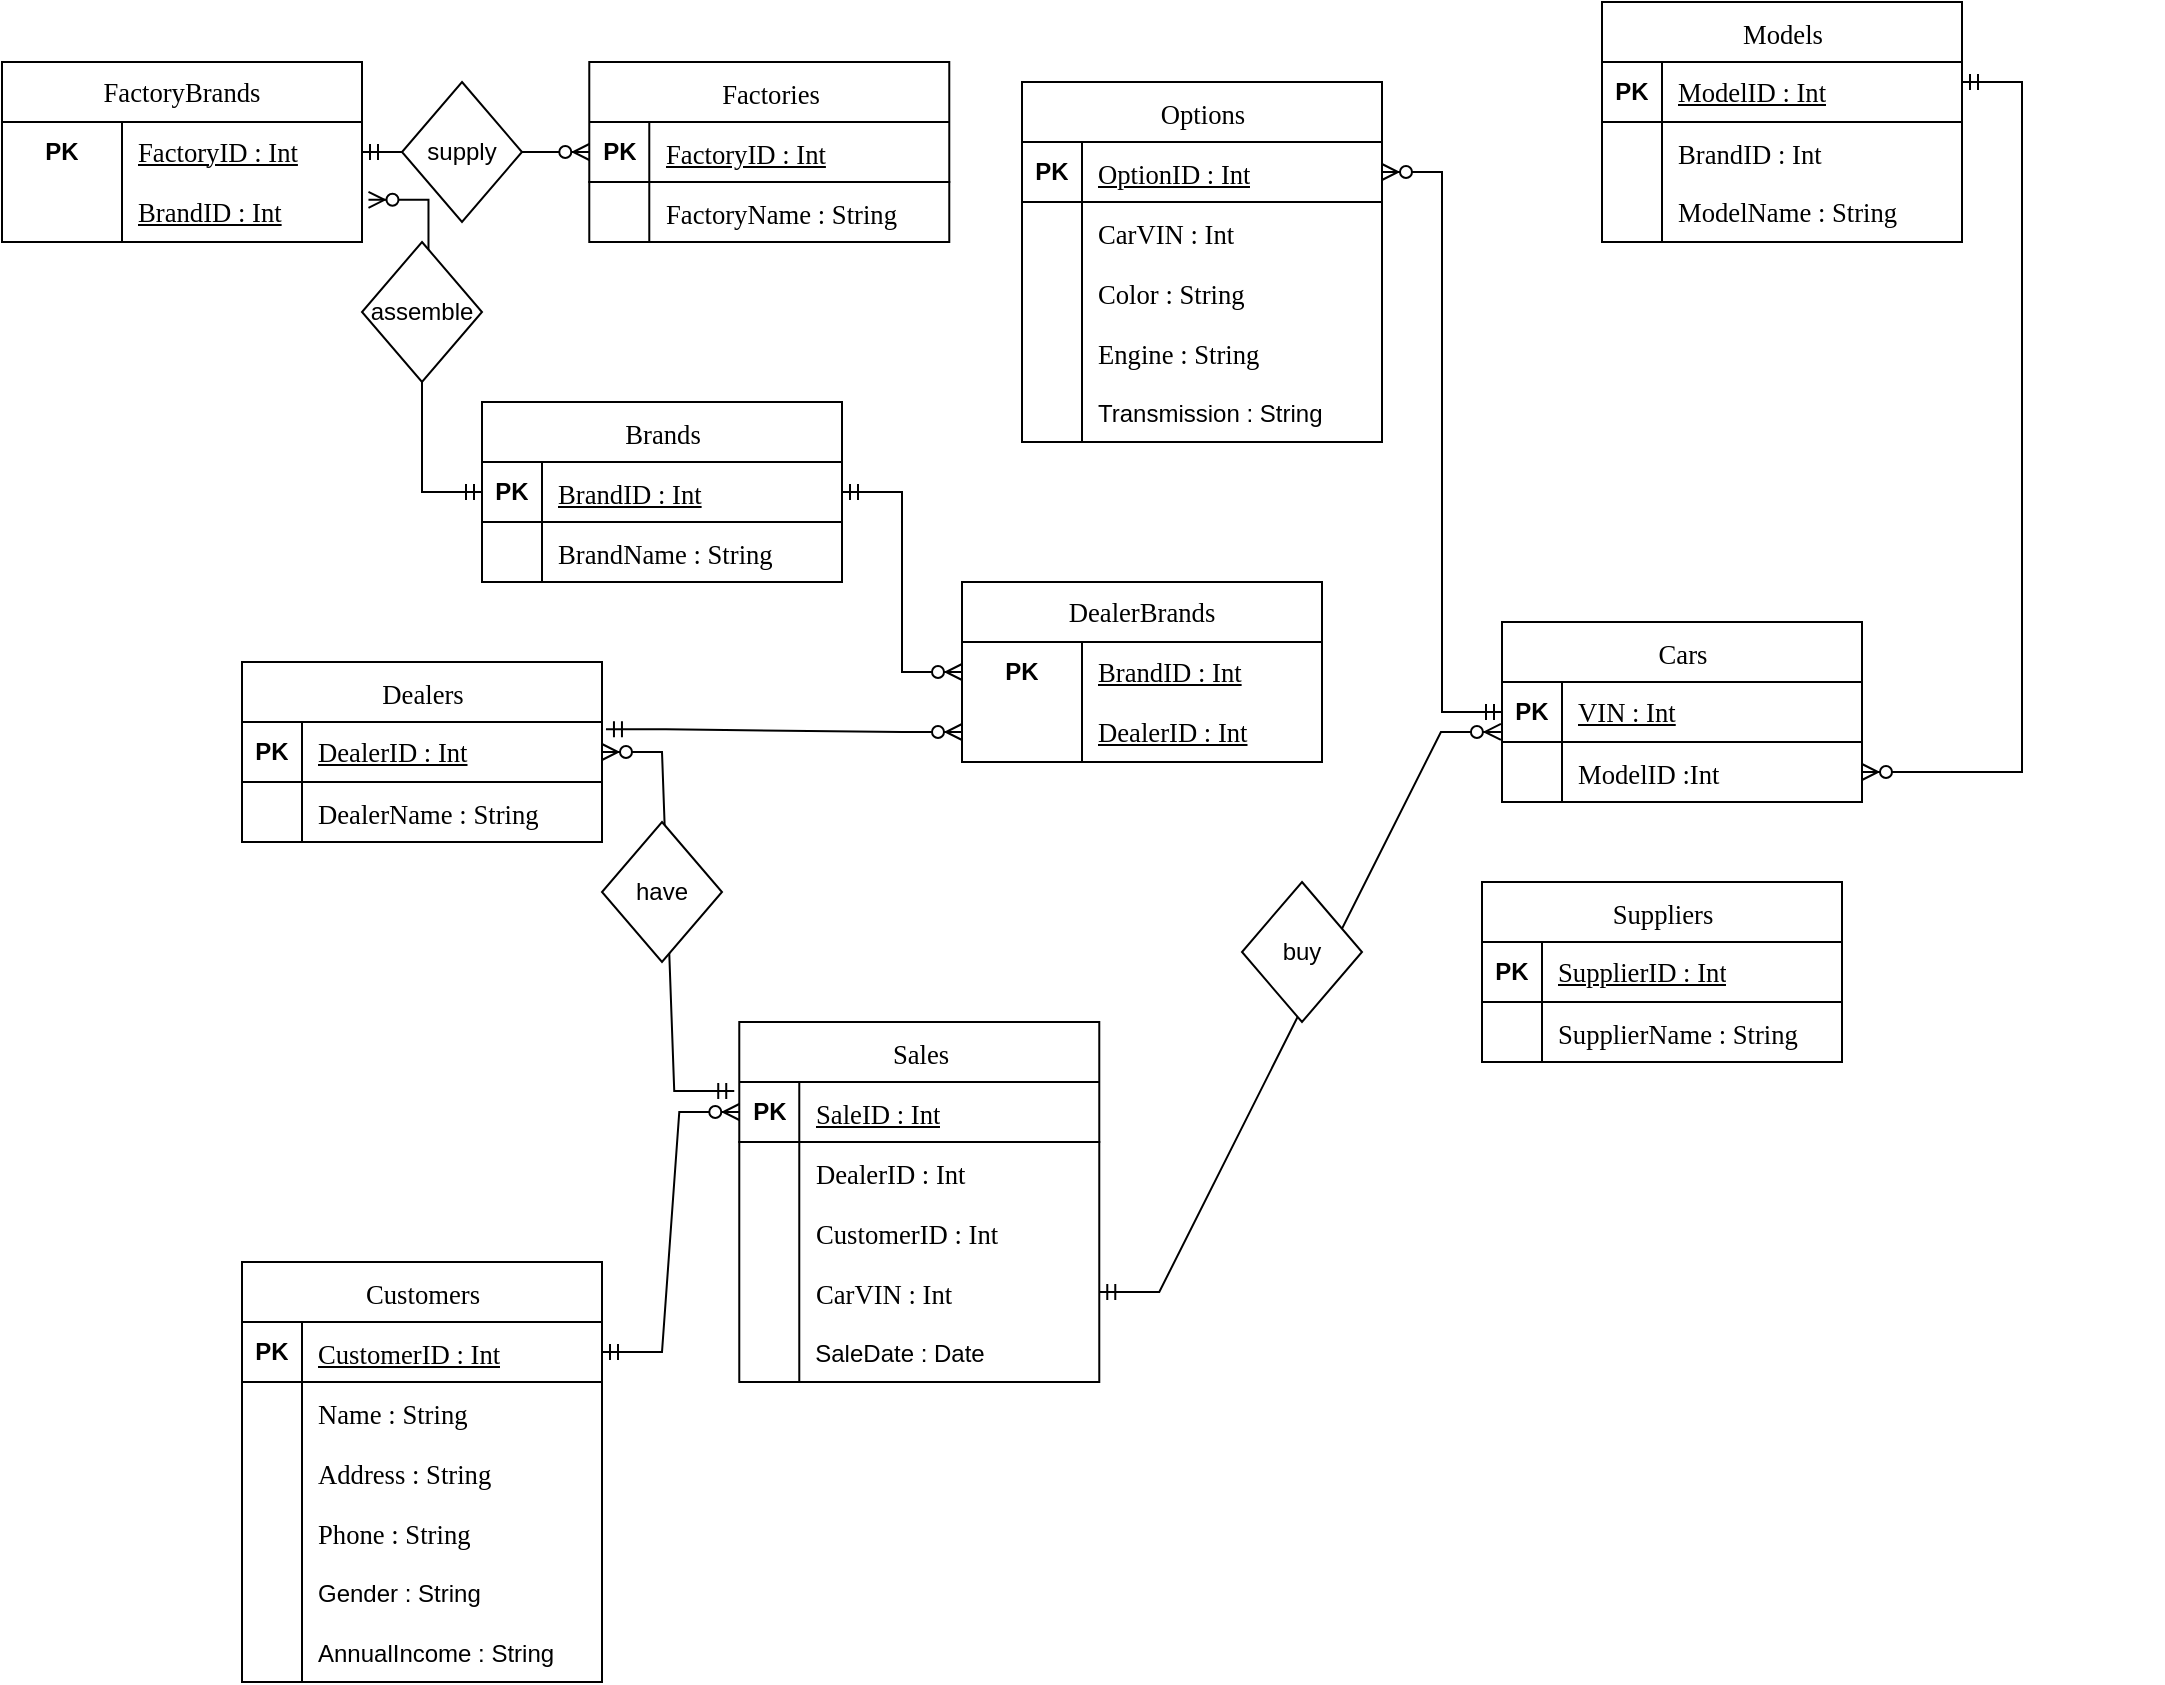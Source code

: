 <mxfile version="24.4.10" type="github">
  <diagram name="Page-1" id="BD9dxcmVJDbiyR-RAbdx">
    <mxGraphModel dx="1294" dy="778" grid="1" gridSize="10" guides="1" tooltips="1" connect="1" arrows="1" fold="1" page="1" pageScale="1" pageWidth="1600" pageHeight="900" math="0" shadow="0">
      <root>
        <mxCell id="0" />
        <mxCell id="1" parent="0" />
        <mxCell id="v6AoaahCpl04b2rHeK3s-1" value="&lt;span style=&quot;font-weight: 400; text-align: start; white-space: normal; font-size: 10pt; font-family: &amp;quot;Times New Roman&amp;quot;, serif;&quot; lang=&quot;EN-US&quot;&gt;Brands&lt;/span&gt;&lt;span style=&quot;font-family: -webkit-standard; font-size: medium; font-weight: 400; text-align: start; white-space: normal;&quot;&gt;&lt;/span&gt;" style="shape=table;startSize=30;container=1;collapsible=1;childLayout=tableLayout;fixedRows=1;rowLines=0;fontStyle=1;align=center;resizeLast=1;html=1;" parent="1" vertex="1">
          <mxGeometry x="250" y="240" width="180" height="90" as="geometry" />
        </mxCell>
        <mxCell id="v6AoaahCpl04b2rHeK3s-2" value="" style="shape=tableRow;horizontal=0;startSize=0;swimlaneHead=0;swimlaneBody=0;fillColor=none;collapsible=0;dropTarget=0;points=[[0,0.5],[1,0.5]];portConstraint=eastwest;top=0;left=0;right=0;bottom=1;" parent="v6AoaahCpl04b2rHeK3s-1" vertex="1">
          <mxGeometry y="30" width="180" height="30" as="geometry" />
        </mxCell>
        <mxCell id="v6AoaahCpl04b2rHeK3s-3" value="PK" style="shape=partialRectangle;connectable=0;fillColor=none;top=0;left=0;bottom=0;right=0;fontStyle=1;overflow=hidden;whiteSpace=wrap;html=1;" parent="v6AoaahCpl04b2rHeK3s-2" vertex="1">
          <mxGeometry width="30" height="30" as="geometry">
            <mxRectangle width="30" height="30" as="alternateBounds" />
          </mxGeometry>
        </mxCell>
        <mxCell id="v6AoaahCpl04b2rHeK3s-4" value="&lt;span style=&quot;font-weight: 400; text-decoration: none; font-size: 10pt; font-family: &amp;quot;Times New Roman&amp;quot;, serif;&quot; lang=&quot;EN-US&quot;&gt;BrandID : Int&lt;/span&gt;&lt;span style=&quot;font-family: -webkit-standard; font-size: medium; font-weight: 400; text-decoration: none;&quot;&gt;&lt;/span&gt;" style="shape=partialRectangle;connectable=0;fillColor=none;top=0;left=0;bottom=0;right=0;align=left;spacingLeft=6;fontStyle=5;overflow=hidden;whiteSpace=wrap;html=1;" parent="v6AoaahCpl04b2rHeK3s-2" vertex="1">
          <mxGeometry x="30" width="150" height="30" as="geometry">
            <mxRectangle width="150" height="30" as="alternateBounds" />
          </mxGeometry>
        </mxCell>
        <mxCell id="v6AoaahCpl04b2rHeK3s-5" value="" style="shape=tableRow;horizontal=0;startSize=0;swimlaneHead=0;swimlaneBody=0;fillColor=none;collapsible=0;dropTarget=0;points=[[0,0.5],[1,0.5]];portConstraint=eastwest;top=0;left=0;right=0;bottom=0;" parent="v6AoaahCpl04b2rHeK3s-1" vertex="1">
          <mxGeometry y="60" width="180" height="30" as="geometry" />
        </mxCell>
        <mxCell id="v6AoaahCpl04b2rHeK3s-6" value="" style="shape=partialRectangle;connectable=0;fillColor=none;top=0;left=0;bottom=0;right=0;editable=1;overflow=hidden;whiteSpace=wrap;html=1;" parent="v6AoaahCpl04b2rHeK3s-5" vertex="1">
          <mxGeometry width="30" height="30" as="geometry">
            <mxRectangle width="30" height="30" as="alternateBounds" />
          </mxGeometry>
        </mxCell>
        <mxCell id="v6AoaahCpl04b2rHeK3s-7" value="&lt;span style=&quot;font-size: 10pt; font-family: &amp;quot;Times New Roman&amp;quot;, serif;&quot; lang=&quot;EN-US&quot;&gt;BrandName : String&lt;/span&gt;&lt;span style=&quot;font-family: -webkit-standard; font-size: medium;&quot;&gt;&lt;/span&gt;" style="shape=partialRectangle;connectable=0;fillColor=none;top=0;left=0;bottom=0;right=0;align=left;spacingLeft=6;overflow=hidden;whiteSpace=wrap;html=1;" parent="v6AoaahCpl04b2rHeK3s-5" vertex="1">
          <mxGeometry x="30" width="150" height="30" as="geometry">
            <mxRectangle width="150" height="30" as="alternateBounds" />
          </mxGeometry>
        </mxCell>
        <mxCell id="v6AoaahCpl04b2rHeK3s-16" value="&lt;span style=&quot;font-weight: 400; text-align: start; white-space: normal; font-size: 10pt; font-family: &amp;quot;Times New Roman&amp;quot;, serif;&quot; lang=&quot;EN-US&quot;&gt;Models&lt;/span&gt;&lt;span style=&quot;font-family: -webkit-standard; font-size: medium; font-weight: 400; text-align: start; white-space: normal;&quot;&gt;&lt;/span&gt;" style="shape=table;startSize=30;container=1;collapsible=1;childLayout=tableLayout;fixedRows=1;rowLines=0;fontStyle=1;align=center;resizeLast=1;html=1;" parent="1" vertex="1">
          <mxGeometry x="810" y="40" width="180" height="120" as="geometry" />
        </mxCell>
        <mxCell id="v6AoaahCpl04b2rHeK3s-17" value="" style="shape=tableRow;horizontal=0;startSize=0;swimlaneHead=0;swimlaneBody=0;fillColor=none;collapsible=0;dropTarget=0;points=[[0,0.5],[1,0.5]];portConstraint=eastwest;top=0;left=0;right=0;bottom=1;" parent="v6AoaahCpl04b2rHeK3s-16" vertex="1">
          <mxGeometry y="30" width="180" height="30" as="geometry" />
        </mxCell>
        <mxCell id="v6AoaahCpl04b2rHeK3s-18" value="PK" style="shape=partialRectangle;connectable=0;fillColor=none;top=0;left=0;bottom=0;right=0;fontStyle=1;overflow=hidden;whiteSpace=wrap;html=1;" parent="v6AoaahCpl04b2rHeK3s-17" vertex="1">
          <mxGeometry width="30" height="30" as="geometry">
            <mxRectangle width="30" height="30" as="alternateBounds" />
          </mxGeometry>
        </mxCell>
        <mxCell id="v6AoaahCpl04b2rHeK3s-19" value="&lt;span style=&quot;font-weight: 400; text-decoration: none; font-size: 10pt; font-family: &amp;quot;Times New Roman&amp;quot;, serif;&quot; lang=&quot;EN-US&quot;&gt;ModelID : Int&lt;/span&gt;" style="shape=partialRectangle;connectable=0;fillColor=none;top=0;left=0;bottom=0;right=0;align=left;spacingLeft=6;fontStyle=5;overflow=hidden;whiteSpace=wrap;html=1;" parent="v6AoaahCpl04b2rHeK3s-17" vertex="1">
          <mxGeometry x="30" width="150" height="30" as="geometry">
            <mxRectangle width="150" height="30" as="alternateBounds" />
          </mxGeometry>
        </mxCell>
        <mxCell id="v6AoaahCpl04b2rHeK3s-20" value="" style="shape=tableRow;horizontal=0;startSize=0;swimlaneHead=0;swimlaneBody=0;fillColor=none;collapsible=0;dropTarget=0;points=[[0,0.5],[1,0.5]];portConstraint=eastwest;top=0;left=0;right=0;bottom=0;" parent="v6AoaahCpl04b2rHeK3s-16" vertex="1">
          <mxGeometry y="60" width="180" height="30" as="geometry" />
        </mxCell>
        <mxCell id="v6AoaahCpl04b2rHeK3s-21" value="" style="shape=partialRectangle;connectable=0;fillColor=none;top=0;left=0;bottom=0;right=0;editable=1;overflow=hidden;whiteSpace=wrap;html=1;" parent="v6AoaahCpl04b2rHeK3s-20" vertex="1">
          <mxGeometry width="30" height="30" as="geometry">
            <mxRectangle width="30" height="30" as="alternateBounds" />
          </mxGeometry>
        </mxCell>
        <mxCell id="v6AoaahCpl04b2rHeK3s-22" value="&lt;span style=&quot;font-size: 10pt; font-family: &amp;quot;Times New Roman&amp;quot;, serif;&quot; lang=&quot;EN-US&quot;&gt;BrandID : Int&lt;/span&gt;&lt;span style=&quot;font-family: -webkit-standard; font-size: medium;&quot;&gt;&lt;/span&gt;" style="shape=partialRectangle;connectable=0;fillColor=none;top=0;left=0;bottom=0;right=0;align=left;spacingLeft=6;overflow=hidden;whiteSpace=wrap;html=1;" parent="v6AoaahCpl04b2rHeK3s-20" vertex="1">
          <mxGeometry x="30" width="150" height="30" as="geometry">
            <mxRectangle width="150" height="30" as="alternateBounds" />
          </mxGeometry>
        </mxCell>
        <mxCell id="v6AoaahCpl04b2rHeK3s-23" value="" style="shape=tableRow;horizontal=0;startSize=0;swimlaneHead=0;swimlaneBody=0;fillColor=none;collapsible=0;dropTarget=0;points=[[0,0.5],[1,0.5]];portConstraint=eastwest;top=0;left=0;right=0;bottom=0;" parent="v6AoaahCpl04b2rHeK3s-16" vertex="1">
          <mxGeometry y="90" width="180" height="30" as="geometry" />
        </mxCell>
        <mxCell id="v6AoaahCpl04b2rHeK3s-24" value="" style="shape=partialRectangle;connectable=0;fillColor=none;top=0;left=0;bottom=0;right=0;editable=1;overflow=hidden;whiteSpace=wrap;html=1;" parent="v6AoaahCpl04b2rHeK3s-23" vertex="1">
          <mxGeometry width="30" height="30" as="geometry">
            <mxRectangle width="30" height="30" as="alternateBounds" />
          </mxGeometry>
        </mxCell>
        <mxCell id="v6AoaahCpl04b2rHeK3s-25" value="&lt;span style=&quot;font-size: 10pt; font-family: &amp;quot;Times New Roman&amp;quot;, serif;&quot; lang=&quot;EN-US&quot;&gt;ModelName : String&lt;/span&gt;" style="shape=partialRectangle;connectable=0;fillColor=none;top=0;left=0;bottom=0;right=0;align=left;spacingLeft=6;overflow=hidden;whiteSpace=wrap;html=1;" parent="v6AoaahCpl04b2rHeK3s-23" vertex="1">
          <mxGeometry x="30" width="150" height="30" as="geometry">
            <mxRectangle width="150" height="30" as="alternateBounds" />
          </mxGeometry>
        </mxCell>
        <mxCell id="v6AoaahCpl04b2rHeK3s-29" value="" style="shape=partialRectangle;connectable=0;fillColor=none;top=0;left=0;bottom=0;right=0;fontStyle=1;overflow=hidden;whiteSpace=wrap;html=1;" parent="1" vertex="1">
          <mxGeometry x="720" y="450" width="30" height="30" as="geometry">
            <mxRectangle width="30" height="30" as="alternateBounds" />
          </mxGeometry>
        </mxCell>
        <mxCell id="v6AoaahCpl04b2rHeK3s-30" value="&lt;span style=&quot;font-weight: 400; text-align: start; white-space: normal; font-size: 10pt; font-family: &amp;quot;Times New Roman&amp;quot;, serif;&quot; lang=&quot;EN-US&quot;&gt;Cars&lt;/span&gt;&lt;span style=&quot;font-family: -webkit-standard; font-size: medium; font-weight: 400; text-align: start; white-space: normal;&quot;&gt;&lt;/span&gt;" style="shape=table;startSize=30;container=1;collapsible=1;childLayout=tableLayout;fixedRows=1;rowLines=0;fontStyle=1;align=center;resizeLast=1;html=1;" parent="1" vertex="1">
          <mxGeometry x="760" y="350" width="180" height="90" as="geometry" />
        </mxCell>
        <mxCell id="v6AoaahCpl04b2rHeK3s-31" value="" style="shape=tableRow;horizontal=0;startSize=0;swimlaneHead=0;swimlaneBody=0;fillColor=none;collapsible=0;dropTarget=0;points=[[0,0.5],[1,0.5]];portConstraint=eastwest;top=0;left=0;right=0;bottom=1;" parent="v6AoaahCpl04b2rHeK3s-30" vertex="1">
          <mxGeometry y="30" width="180" height="30" as="geometry" />
        </mxCell>
        <mxCell id="v6AoaahCpl04b2rHeK3s-32" value="PK" style="shape=partialRectangle;connectable=0;fillColor=none;top=0;left=0;bottom=0;right=0;fontStyle=1;overflow=hidden;whiteSpace=wrap;html=1;" parent="v6AoaahCpl04b2rHeK3s-31" vertex="1">
          <mxGeometry width="30" height="30" as="geometry">
            <mxRectangle width="30" height="30" as="alternateBounds" />
          </mxGeometry>
        </mxCell>
        <mxCell id="v6AoaahCpl04b2rHeK3s-33" value="&lt;span style=&quot;font-weight: 400; text-decoration: none; font-size: 10pt; font-family: &amp;quot;Times New Roman&amp;quot;, serif;&quot; lang=&quot;EN-US&quot;&gt;VIN : Int&lt;/span&gt;" style="shape=partialRectangle;connectable=0;fillColor=none;top=0;left=0;bottom=0;right=0;align=left;spacingLeft=6;fontStyle=5;overflow=hidden;whiteSpace=wrap;html=1;" parent="v6AoaahCpl04b2rHeK3s-31" vertex="1">
          <mxGeometry x="30" width="150" height="30" as="geometry">
            <mxRectangle width="150" height="30" as="alternateBounds" />
          </mxGeometry>
        </mxCell>
        <mxCell id="v6AoaahCpl04b2rHeK3s-34" value="" style="shape=tableRow;horizontal=0;startSize=0;swimlaneHead=0;swimlaneBody=0;fillColor=none;collapsible=0;dropTarget=0;points=[[0,0.5],[1,0.5]];portConstraint=eastwest;top=0;left=0;right=0;bottom=0;" parent="v6AoaahCpl04b2rHeK3s-30" vertex="1">
          <mxGeometry y="60" width="180" height="30" as="geometry" />
        </mxCell>
        <mxCell id="v6AoaahCpl04b2rHeK3s-35" value="" style="shape=partialRectangle;connectable=0;fillColor=none;top=0;left=0;bottom=0;right=0;editable=1;overflow=hidden;whiteSpace=wrap;html=1;" parent="v6AoaahCpl04b2rHeK3s-34" vertex="1">
          <mxGeometry width="30" height="30" as="geometry">
            <mxRectangle width="30" height="30" as="alternateBounds" />
          </mxGeometry>
        </mxCell>
        <mxCell id="v6AoaahCpl04b2rHeK3s-36" value="&lt;span style=&quot;font-size: 10pt; font-family: &amp;quot;Times New Roman&amp;quot;, serif;&quot; lang=&quot;EN-US&quot;&gt;ModelID :Int&lt;/span&gt;&lt;span style=&quot;font-family: -webkit-standard; font-size: medium;&quot;&gt;&lt;/span&gt;" style="shape=partialRectangle;connectable=0;fillColor=none;top=0;left=0;bottom=0;right=0;align=left;spacingLeft=6;overflow=hidden;whiteSpace=wrap;html=1;" parent="v6AoaahCpl04b2rHeK3s-34" vertex="1">
          <mxGeometry x="30" width="150" height="30" as="geometry">
            <mxRectangle width="150" height="30" as="alternateBounds" />
          </mxGeometry>
        </mxCell>
        <mxCell id="v6AoaahCpl04b2rHeK3s-43" value="" style="shape=partialRectangle;connectable=0;fillColor=none;top=0;left=0;bottom=0;right=0;fontStyle=1;overflow=hidden;whiteSpace=wrap;html=1;" parent="1" vertex="1">
          <mxGeometry x="1060" y="330" width="30" height="30" as="geometry">
            <mxRectangle width="30" height="30" as="alternateBounds" />
          </mxGeometry>
        </mxCell>
        <mxCell id="v6AoaahCpl04b2rHeK3s-44" value="&lt;span style=&quot;font-weight: 400; text-align: start; white-space: normal; font-size: 10pt; font-family: &amp;quot;Times New Roman&amp;quot;, serif;&quot; lang=&quot;EN-US&quot;&gt;Options&lt;/span&gt;&lt;span style=&quot;font-family: -webkit-standard; font-size: medium; font-weight: 400; text-align: start; white-space: normal;&quot;&gt;&lt;/span&gt;" style="shape=table;startSize=30;container=1;collapsible=1;childLayout=tableLayout;fixedRows=1;rowLines=0;fontStyle=1;align=center;resizeLast=1;html=1;" parent="1" vertex="1">
          <mxGeometry x="520" y="80" width="180" height="180" as="geometry" />
        </mxCell>
        <mxCell id="v6AoaahCpl04b2rHeK3s-45" value="" style="shape=tableRow;horizontal=0;startSize=0;swimlaneHead=0;swimlaneBody=0;fillColor=none;collapsible=0;dropTarget=0;points=[[0,0.5],[1,0.5]];portConstraint=eastwest;top=0;left=0;right=0;bottom=1;" parent="v6AoaahCpl04b2rHeK3s-44" vertex="1">
          <mxGeometry y="30" width="180" height="30" as="geometry" />
        </mxCell>
        <mxCell id="v6AoaahCpl04b2rHeK3s-46" value="PK" style="shape=partialRectangle;connectable=0;fillColor=none;top=0;left=0;bottom=0;right=0;fontStyle=1;overflow=hidden;whiteSpace=wrap;html=1;" parent="v6AoaahCpl04b2rHeK3s-45" vertex="1">
          <mxGeometry width="30" height="30" as="geometry">
            <mxRectangle width="30" height="30" as="alternateBounds" />
          </mxGeometry>
        </mxCell>
        <mxCell id="v6AoaahCpl04b2rHeK3s-47" value="&lt;span style=&quot;font-weight: 400; text-decoration: none; font-size: 10pt; font-family: &amp;quot;Times New Roman&amp;quot;, serif;&quot; lang=&quot;EN-US&quot;&gt;OptionID : Int&lt;/span&gt;&lt;span style=&quot;font-family: -webkit-standard; font-size: medium; font-weight: 400; text-decoration: none;&quot;&gt;&lt;/span&gt;" style="shape=partialRectangle;connectable=0;fillColor=none;top=0;left=0;bottom=0;right=0;align=left;spacingLeft=6;fontStyle=5;overflow=hidden;whiteSpace=wrap;html=1;" parent="v6AoaahCpl04b2rHeK3s-45" vertex="1">
          <mxGeometry x="30" width="150" height="30" as="geometry">
            <mxRectangle width="150" height="30" as="alternateBounds" />
          </mxGeometry>
        </mxCell>
        <mxCell id="v6AoaahCpl04b2rHeK3s-48" value="" style="shape=tableRow;horizontal=0;startSize=0;swimlaneHead=0;swimlaneBody=0;fillColor=none;collapsible=0;dropTarget=0;points=[[0,0.5],[1,0.5]];portConstraint=eastwest;top=0;left=0;right=0;bottom=0;" parent="v6AoaahCpl04b2rHeK3s-44" vertex="1">
          <mxGeometry y="60" width="180" height="30" as="geometry" />
        </mxCell>
        <mxCell id="v6AoaahCpl04b2rHeK3s-49" value="" style="shape=partialRectangle;connectable=0;fillColor=none;top=0;left=0;bottom=0;right=0;editable=1;overflow=hidden;whiteSpace=wrap;html=1;" parent="v6AoaahCpl04b2rHeK3s-48" vertex="1">
          <mxGeometry width="30" height="30" as="geometry">
            <mxRectangle width="30" height="30" as="alternateBounds" />
          </mxGeometry>
        </mxCell>
        <mxCell id="v6AoaahCpl04b2rHeK3s-50" value="&lt;span style=&quot;font-size: 10pt; font-family: &amp;quot;Times New Roman&amp;quot;, serif;&quot; lang=&quot;EN-US&quot;&gt;CarVIN : Int&lt;/span&gt;&lt;span style=&quot;font-family: -webkit-standard; font-size: medium;&quot;&gt;&lt;/span&gt;" style="shape=partialRectangle;connectable=0;fillColor=none;top=0;left=0;bottom=0;right=0;align=left;spacingLeft=6;overflow=hidden;whiteSpace=wrap;html=1;" parent="v6AoaahCpl04b2rHeK3s-48" vertex="1">
          <mxGeometry x="30" width="150" height="30" as="geometry">
            <mxRectangle width="150" height="30" as="alternateBounds" />
          </mxGeometry>
        </mxCell>
        <mxCell id="v6AoaahCpl04b2rHeK3s-51" value="" style="shape=tableRow;horizontal=0;startSize=0;swimlaneHead=0;swimlaneBody=0;fillColor=none;collapsible=0;dropTarget=0;points=[[0,0.5],[1,0.5]];portConstraint=eastwest;top=0;left=0;right=0;bottom=0;" parent="v6AoaahCpl04b2rHeK3s-44" vertex="1">
          <mxGeometry y="90" width="180" height="30" as="geometry" />
        </mxCell>
        <mxCell id="v6AoaahCpl04b2rHeK3s-52" value="" style="shape=partialRectangle;connectable=0;fillColor=none;top=0;left=0;bottom=0;right=0;editable=1;overflow=hidden;whiteSpace=wrap;html=1;" parent="v6AoaahCpl04b2rHeK3s-51" vertex="1">
          <mxGeometry width="30" height="30" as="geometry">
            <mxRectangle width="30" height="30" as="alternateBounds" />
          </mxGeometry>
        </mxCell>
        <mxCell id="v6AoaahCpl04b2rHeK3s-53" value="&lt;span style=&quot;font-size: 10pt; font-family: &amp;quot;Times New Roman&amp;quot;, serif;&quot; lang=&quot;EN-US&quot;&gt;Color : String&lt;/span&gt;&lt;span style=&quot;font-family: -webkit-standard; font-size: medium;&quot;&gt;&lt;/span&gt;" style="shape=partialRectangle;connectable=0;fillColor=none;top=0;left=0;bottom=0;right=0;align=left;spacingLeft=6;overflow=hidden;whiteSpace=wrap;html=1;" parent="v6AoaahCpl04b2rHeK3s-51" vertex="1">
          <mxGeometry x="30" width="150" height="30" as="geometry">
            <mxRectangle width="150" height="30" as="alternateBounds" />
          </mxGeometry>
        </mxCell>
        <mxCell id="v6AoaahCpl04b2rHeK3s-54" value="" style="shape=tableRow;horizontal=0;startSize=0;swimlaneHead=0;swimlaneBody=0;fillColor=none;collapsible=0;dropTarget=0;points=[[0,0.5],[1,0.5]];portConstraint=eastwest;top=0;left=0;right=0;bottom=0;" parent="v6AoaahCpl04b2rHeK3s-44" vertex="1">
          <mxGeometry y="120" width="180" height="30" as="geometry" />
        </mxCell>
        <mxCell id="v6AoaahCpl04b2rHeK3s-55" value="" style="shape=partialRectangle;connectable=0;fillColor=none;top=0;left=0;bottom=0;right=0;editable=1;overflow=hidden;whiteSpace=wrap;html=1;" parent="v6AoaahCpl04b2rHeK3s-54" vertex="1">
          <mxGeometry width="30" height="30" as="geometry">
            <mxRectangle width="30" height="30" as="alternateBounds" />
          </mxGeometry>
        </mxCell>
        <mxCell id="v6AoaahCpl04b2rHeK3s-56" value="&lt;span style=&quot;font-size: 10pt; font-family: &amp;quot;Times New Roman&amp;quot;, serif;&quot; lang=&quot;EN-US&quot;&gt;Engine : String&lt;/span&gt;&lt;span style=&quot;font-family: -webkit-standard; font-size: medium;&quot;&gt;&lt;/span&gt;" style="shape=partialRectangle;connectable=0;fillColor=none;top=0;left=0;bottom=0;right=0;align=left;spacingLeft=6;overflow=hidden;whiteSpace=wrap;html=1;" parent="v6AoaahCpl04b2rHeK3s-54" vertex="1">
          <mxGeometry x="30" width="150" height="30" as="geometry">
            <mxRectangle width="150" height="30" as="alternateBounds" />
          </mxGeometry>
        </mxCell>
        <mxCell id="v6AoaahCpl04b2rHeK3s-64" value="" style="shape=tableRow;horizontal=0;startSize=0;swimlaneHead=0;swimlaneBody=0;fillColor=none;collapsible=0;dropTarget=0;points=[[0,0.5],[1,0.5]];portConstraint=eastwest;top=0;left=0;right=0;bottom=0;" parent="v6AoaahCpl04b2rHeK3s-44" vertex="1">
          <mxGeometry y="150" width="180" height="30" as="geometry" />
        </mxCell>
        <mxCell id="v6AoaahCpl04b2rHeK3s-65" value="" style="shape=partialRectangle;connectable=0;fillColor=none;top=0;left=0;bottom=0;right=0;editable=1;overflow=hidden;" parent="v6AoaahCpl04b2rHeK3s-64" vertex="1">
          <mxGeometry width="30" height="30" as="geometry">
            <mxRectangle width="30" height="30" as="alternateBounds" />
          </mxGeometry>
        </mxCell>
        <mxCell id="v6AoaahCpl04b2rHeK3s-66" value="Transmission : String" style="shape=partialRectangle;connectable=0;fillColor=none;top=0;left=0;bottom=0;right=0;align=left;spacingLeft=6;overflow=hidden;" parent="v6AoaahCpl04b2rHeK3s-64" vertex="1">
          <mxGeometry x="30" width="150" height="30" as="geometry">
            <mxRectangle width="150" height="30" as="alternateBounds" />
          </mxGeometry>
        </mxCell>
        <mxCell id="v6AoaahCpl04b2rHeK3s-57" value="" style="shape=partialRectangle;connectable=0;fillColor=none;top=0;left=0;bottom=0;right=0;fontStyle=1;overflow=hidden;whiteSpace=wrap;html=1;" parent="1" vertex="1">
          <mxGeometry x="707.09" y="210" width="30" height="30" as="geometry">
            <mxRectangle width="30" height="30" as="alternateBounds" />
          </mxGeometry>
        </mxCell>
        <mxCell id="v6AoaahCpl04b2rHeK3s-67" value="&lt;span style=&quot;font-weight: 400; text-align: start; white-space: normal; font-size: 10pt; font-family: &amp;quot;Times New Roman&amp;quot;, serif;&quot; lang=&quot;EN-US&quot;&gt;Dealers&lt;/span&gt;&lt;span style=&quot;font-family: -webkit-standard; font-size: medium; font-weight: 400; text-align: start; white-space: normal;&quot;&gt;&lt;/span&gt;" style="shape=table;startSize=30;container=1;collapsible=1;childLayout=tableLayout;fixedRows=1;rowLines=0;fontStyle=1;align=center;resizeLast=1;html=1;" parent="1" vertex="1">
          <mxGeometry x="130" y="370" width="180" height="90" as="geometry" />
        </mxCell>
        <mxCell id="v6AoaahCpl04b2rHeK3s-68" value="" style="shape=tableRow;horizontal=0;startSize=0;swimlaneHead=0;swimlaneBody=0;fillColor=none;collapsible=0;dropTarget=0;points=[[0,0.5],[1,0.5]];portConstraint=eastwest;top=0;left=0;right=0;bottom=1;" parent="v6AoaahCpl04b2rHeK3s-67" vertex="1">
          <mxGeometry y="30" width="180" height="30" as="geometry" />
        </mxCell>
        <mxCell id="v6AoaahCpl04b2rHeK3s-69" value="PK" style="shape=partialRectangle;connectable=0;fillColor=none;top=0;left=0;bottom=0;right=0;fontStyle=1;overflow=hidden;whiteSpace=wrap;html=1;" parent="v6AoaahCpl04b2rHeK3s-68" vertex="1">
          <mxGeometry width="30" height="30" as="geometry">
            <mxRectangle width="30" height="30" as="alternateBounds" />
          </mxGeometry>
        </mxCell>
        <mxCell id="v6AoaahCpl04b2rHeK3s-70" value="&lt;span style=&quot;font-weight: 400; text-decoration: none; font-size: 10pt; font-family: &amp;quot;Times New Roman&amp;quot;, serif;&quot; lang=&quot;EN-US&quot;&gt;DealerID : Int&lt;/span&gt;" style="shape=partialRectangle;connectable=0;fillColor=none;top=0;left=0;bottom=0;right=0;align=left;spacingLeft=6;fontStyle=5;overflow=hidden;whiteSpace=wrap;html=1;" parent="v6AoaahCpl04b2rHeK3s-68" vertex="1">
          <mxGeometry x="30" width="150" height="30" as="geometry">
            <mxRectangle width="150" height="30" as="alternateBounds" />
          </mxGeometry>
        </mxCell>
        <mxCell id="v6AoaahCpl04b2rHeK3s-71" value="" style="shape=tableRow;horizontal=0;startSize=0;swimlaneHead=0;swimlaneBody=0;fillColor=none;collapsible=0;dropTarget=0;points=[[0,0.5],[1,0.5]];portConstraint=eastwest;top=0;left=0;right=0;bottom=0;" parent="v6AoaahCpl04b2rHeK3s-67" vertex="1">
          <mxGeometry y="60" width="180" height="30" as="geometry" />
        </mxCell>
        <mxCell id="v6AoaahCpl04b2rHeK3s-72" value="" style="shape=partialRectangle;connectable=0;fillColor=none;top=0;left=0;bottom=0;right=0;editable=1;overflow=hidden;whiteSpace=wrap;html=1;" parent="v6AoaahCpl04b2rHeK3s-71" vertex="1">
          <mxGeometry width="30" height="30" as="geometry">
            <mxRectangle width="30" height="30" as="alternateBounds" />
          </mxGeometry>
        </mxCell>
        <mxCell id="v6AoaahCpl04b2rHeK3s-73" value="&lt;span style=&quot;font-size: 10pt; font-family: &amp;quot;Times New Roman&amp;quot;, serif;&quot; lang=&quot;EN-US&quot;&gt;DealerName : String&lt;/span&gt;&lt;span style=&quot;font-family: -webkit-standard; font-size: medium;&quot;&gt;&lt;/span&gt;" style="shape=partialRectangle;connectable=0;fillColor=none;top=0;left=0;bottom=0;right=0;align=left;spacingLeft=6;overflow=hidden;whiteSpace=wrap;html=1;" parent="v6AoaahCpl04b2rHeK3s-71" vertex="1">
          <mxGeometry x="30" width="150" height="30" as="geometry">
            <mxRectangle width="150" height="30" as="alternateBounds" />
          </mxGeometry>
        </mxCell>
        <mxCell id="v6AoaahCpl04b2rHeK3s-108" value="&lt;span style=&quot;font-weight: 400; text-align: start; white-space: normal; font-size: 10pt; font-family: &amp;quot;Times New Roman&amp;quot;, serif;&quot; lang=&quot;EN-US&quot;&gt;Customers&lt;/span&gt;&lt;span style=&quot;font-family: -webkit-standard; font-size: medium; font-weight: 400; text-align: start; white-space: normal;&quot;&gt;&lt;/span&gt;" style="shape=table;startSize=30;container=1;collapsible=1;childLayout=tableLayout;fixedRows=1;rowLines=0;fontStyle=1;align=center;resizeLast=1;html=1;" parent="1" vertex="1">
          <mxGeometry x="130" y="670" width="180" height="210" as="geometry" />
        </mxCell>
        <mxCell id="v6AoaahCpl04b2rHeK3s-109" value="" style="shape=tableRow;horizontal=0;startSize=0;swimlaneHead=0;swimlaneBody=0;fillColor=none;collapsible=0;dropTarget=0;points=[[0,0.5],[1,0.5]];portConstraint=eastwest;top=0;left=0;right=0;bottom=1;" parent="v6AoaahCpl04b2rHeK3s-108" vertex="1">
          <mxGeometry y="30" width="180" height="30" as="geometry" />
        </mxCell>
        <mxCell id="v6AoaahCpl04b2rHeK3s-110" value="PK" style="shape=partialRectangle;connectable=0;fillColor=none;top=0;left=0;bottom=0;right=0;fontStyle=1;overflow=hidden;whiteSpace=wrap;html=1;" parent="v6AoaahCpl04b2rHeK3s-109" vertex="1">
          <mxGeometry width="30" height="30" as="geometry">
            <mxRectangle width="30" height="30" as="alternateBounds" />
          </mxGeometry>
        </mxCell>
        <mxCell id="v6AoaahCpl04b2rHeK3s-111" value="&lt;span style=&quot;font-weight: 400; text-decoration: none; font-size: 10pt; font-family: &amp;quot;Times New Roman&amp;quot;, serif;&quot; lang=&quot;EN-US&quot;&gt;CustomerID : Int&lt;/span&gt;&lt;span style=&quot;font-family: -webkit-standard; font-size: medium; font-weight: 400; text-decoration: none;&quot;&gt;&lt;/span&gt;" style="shape=partialRectangle;connectable=0;fillColor=none;top=0;left=0;bottom=0;right=0;align=left;spacingLeft=6;fontStyle=5;overflow=hidden;whiteSpace=wrap;html=1;" parent="v6AoaahCpl04b2rHeK3s-109" vertex="1">
          <mxGeometry x="30" width="150" height="30" as="geometry">
            <mxRectangle width="150" height="30" as="alternateBounds" />
          </mxGeometry>
        </mxCell>
        <mxCell id="v6AoaahCpl04b2rHeK3s-112" value="" style="shape=tableRow;horizontal=0;startSize=0;swimlaneHead=0;swimlaneBody=0;fillColor=none;collapsible=0;dropTarget=0;points=[[0,0.5],[1,0.5]];portConstraint=eastwest;top=0;left=0;right=0;bottom=0;" parent="v6AoaahCpl04b2rHeK3s-108" vertex="1">
          <mxGeometry y="60" width="180" height="30" as="geometry" />
        </mxCell>
        <mxCell id="v6AoaahCpl04b2rHeK3s-113" value="" style="shape=partialRectangle;connectable=0;fillColor=none;top=0;left=0;bottom=0;right=0;editable=1;overflow=hidden;whiteSpace=wrap;html=1;" parent="v6AoaahCpl04b2rHeK3s-112" vertex="1">
          <mxGeometry width="30" height="30" as="geometry">
            <mxRectangle width="30" height="30" as="alternateBounds" />
          </mxGeometry>
        </mxCell>
        <mxCell id="v6AoaahCpl04b2rHeK3s-114" value="&lt;span style=&quot;font-size: 10pt; font-family: &amp;quot;Times New Roman&amp;quot;, serif;&quot; lang=&quot;EN-US&quot;&gt;Name : String&lt;/span&gt;&lt;span style=&quot;font-family: -webkit-standard; font-size: medium;&quot;&gt;&lt;/span&gt;" style="shape=partialRectangle;connectable=0;fillColor=none;top=0;left=0;bottom=0;right=0;align=left;spacingLeft=6;overflow=hidden;whiteSpace=wrap;html=1;" parent="v6AoaahCpl04b2rHeK3s-112" vertex="1">
          <mxGeometry x="30" width="150" height="30" as="geometry">
            <mxRectangle width="150" height="30" as="alternateBounds" />
          </mxGeometry>
        </mxCell>
        <mxCell id="v6AoaahCpl04b2rHeK3s-115" value="" style="shape=tableRow;horizontal=0;startSize=0;swimlaneHead=0;swimlaneBody=0;fillColor=none;collapsible=0;dropTarget=0;points=[[0,0.5],[1,0.5]];portConstraint=eastwest;top=0;left=0;right=0;bottom=0;" parent="v6AoaahCpl04b2rHeK3s-108" vertex="1">
          <mxGeometry y="90" width="180" height="30" as="geometry" />
        </mxCell>
        <mxCell id="v6AoaahCpl04b2rHeK3s-116" value="" style="shape=partialRectangle;connectable=0;fillColor=none;top=0;left=0;bottom=0;right=0;editable=1;overflow=hidden;whiteSpace=wrap;html=1;" parent="v6AoaahCpl04b2rHeK3s-115" vertex="1">
          <mxGeometry width="30" height="30" as="geometry">
            <mxRectangle width="30" height="30" as="alternateBounds" />
          </mxGeometry>
        </mxCell>
        <mxCell id="v6AoaahCpl04b2rHeK3s-117" value="&lt;span style=&quot;font-size: 10pt; font-family: &amp;quot;Times New Roman&amp;quot;, serif;&quot; lang=&quot;EN-US&quot;&gt;Address : String&lt;/span&gt;&lt;span style=&quot;font-family: -webkit-standard; font-size: medium;&quot;&gt;&lt;/span&gt;" style="shape=partialRectangle;connectable=0;fillColor=none;top=0;left=0;bottom=0;right=0;align=left;spacingLeft=6;overflow=hidden;whiteSpace=wrap;html=1;" parent="v6AoaahCpl04b2rHeK3s-115" vertex="1">
          <mxGeometry x="30" width="150" height="30" as="geometry">
            <mxRectangle width="150" height="30" as="alternateBounds" />
          </mxGeometry>
        </mxCell>
        <mxCell id="v6AoaahCpl04b2rHeK3s-118" value="" style="shape=tableRow;horizontal=0;startSize=0;swimlaneHead=0;swimlaneBody=0;fillColor=none;collapsible=0;dropTarget=0;points=[[0,0.5],[1,0.5]];portConstraint=eastwest;top=0;left=0;right=0;bottom=0;" parent="v6AoaahCpl04b2rHeK3s-108" vertex="1">
          <mxGeometry y="120" width="180" height="30" as="geometry" />
        </mxCell>
        <mxCell id="v6AoaahCpl04b2rHeK3s-119" value="" style="shape=partialRectangle;connectable=0;fillColor=none;top=0;left=0;bottom=0;right=0;editable=1;overflow=hidden;whiteSpace=wrap;html=1;" parent="v6AoaahCpl04b2rHeK3s-118" vertex="1">
          <mxGeometry width="30" height="30" as="geometry">
            <mxRectangle width="30" height="30" as="alternateBounds" />
          </mxGeometry>
        </mxCell>
        <mxCell id="v6AoaahCpl04b2rHeK3s-120" value="&lt;span style=&quot;font-size: 10pt; font-family: &amp;quot;Times New Roman&amp;quot;, serif;&quot; lang=&quot;EN-US&quot;&gt;Phone : String&lt;/span&gt;&lt;span style=&quot;font-family: -webkit-standard; font-size: medium;&quot;&gt;&lt;/span&gt;" style="shape=partialRectangle;connectable=0;fillColor=none;top=0;left=0;bottom=0;right=0;align=left;spacingLeft=6;overflow=hidden;whiteSpace=wrap;html=1;" parent="v6AoaahCpl04b2rHeK3s-118" vertex="1">
          <mxGeometry x="30" width="150" height="30" as="geometry">
            <mxRectangle width="150" height="30" as="alternateBounds" />
          </mxGeometry>
        </mxCell>
        <mxCell id="v6AoaahCpl04b2rHeK3s-126" value="" style="shape=tableRow;horizontal=0;startSize=0;swimlaneHead=0;swimlaneBody=0;fillColor=none;collapsible=0;dropTarget=0;points=[[0,0.5],[1,0.5]];portConstraint=eastwest;top=0;left=0;right=0;bottom=0;" parent="v6AoaahCpl04b2rHeK3s-108" vertex="1">
          <mxGeometry y="150" width="180" height="30" as="geometry" />
        </mxCell>
        <mxCell id="v6AoaahCpl04b2rHeK3s-127" value="" style="shape=partialRectangle;connectable=0;fillColor=none;top=0;left=0;bottom=0;right=0;editable=1;overflow=hidden;" parent="v6AoaahCpl04b2rHeK3s-126" vertex="1">
          <mxGeometry width="30" height="30" as="geometry">
            <mxRectangle width="30" height="30" as="alternateBounds" />
          </mxGeometry>
        </mxCell>
        <mxCell id="v6AoaahCpl04b2rHeK3s-128" value="Gender : String" style="shape=partialRectangle;connectable=0;fillColor=none;top=0;left=0;bottom=0;right=0;align=left;spacingLeft=6;overflow=hidden;" parent="v6AoaahCpl04b2rHeK3s-126" vertex="1">
          <mxGeometry x="30" width="150" height="30" as="geometry">
            <mxRectangle width="150" height="30" as="alternateBounds" />
          </mxGeometry>
        </mxCell>
        <mxCell id="v6AoaahCpl04b2rHeK3s-122" value="" style="shape=tableRow;horizontal=0;startSize=0;swimlaneHead=0;swimlaneBody=0;fillColor=none;collapsible=0;dropTarget=0;points=[[0,0.5],[1,0.5]];portConstraint=eastwest;top=0;left=0;right=0;bottom=0;" parent="v6AoaahCpl04b2rHeK3s-108" vertex="1">
          <mxGeometry y="180" width="180" height="30" as="geometry" />
        </mxCell>
        <mxCell id="v6AoaahCpl04b2rHeK3s-123" value="" style="shape=partialRectangle;connectable=0;fillColor=none;top=0;left=0;bottom=0;right=0;editable=1;overflow=hidden;" parent="v6AoaahCpl04b2rHeK3s-122" vertex="1">
          <mxGeometry width="30" height="30" as="geometry">
            <mxRectangle width="30" height="30" as="alternateBounds" />
          </mxGeometry>
        </mxCell>
        <mxCell id="v6AoaahCpl04b2rHeK3s-124" value="AnnualIncome : String" style="shape=partialRectangle;connectable=0;fillColor=none;top=0;left=0;bottom=0;right=0;align=left;spacingLeft=6;overflow=hidden;" parent="v6AoaahCpl04b2rHeK3s-122" vertex="1">
          <mxGeometry x="30" width="150" height="30" as="geometry">
            <mxRectangle width="150" height="30" as="alternateBounds" />
          </mxGeometry>
        </mxCell>
        <mxCell id="v6AoaahCpl04b2rHeK3s-129" value="&lt;span style=&quot;font-weight: 400; text-align: start; white-space: normal; font-size: 10pt; font-family: &amp;quot;Times New Roman&amp;quot;, serif;&quot; lang=&quot;EN-US&quot;&gt;Sales&lt;/span&gt;&lt;span style=&quot;font-family: -webkit-standard; font-size: medium; font-weight: 400; text-align: start; white-space: normal;&quot;&gt;&lt;/span&gt;" style="shape=table;startSize=30;container=1;collapsible=1;childLayout=tableLayout;fixedRows=1;rowLines=0;fontStyle=1;align=center;resizeLast=1;html=1;" parent="1" vertex="1">
          <mxGeometry x="378.64" y="550" width="180" height="180" as="geometry" />
        </mxCell>
        <mxCell id="v6AoaahCpl04b2rHeK3s-130" value="" style="shape=tableRow;horizontal=0;startSize=0;swimlaneHead=0;swimlaneBody=0;fillColor=none;collapsible=0;dropTarget=0;points=[[0,0.5],[1,0.5]];portConstraint=eastwest;top=0;left=0;right=0;bottom=1;" parent="v6AoaahCpl04b2rHeK3s-129" vertex="1">
          <mxGeometry y="30" width="180" height="30" as="geometry" />
        </mxCell>
        <mxCell id="v6AoaahCpl04b2rHeK3s-131" value="" style="shape=partialRectangle;connectable=0;fillColor=none;top=0;left=0;bottom=0;right=0;fontStyle=1;overflow=hidden;whiteSpace=wrap;html=1;" parent="v6AoaahCpl04b2rHeK3s-130" vertex="1">
          <mxGeometry width="30" height="30" as="geometry">
            <mxRectangle width="30" height="30" as="alternateBounds" />
          </mxGeometry>
        </mxCell>
        <mxCell id="v6AoaahCpl04b2rHeK3s-132" value="&lt;span style=&quot;font-weight: 400; text-decoration: none; font-size: 10pt; font-family: &amp;quot;Times New Roman&amp;quot;, serif;&quot; lang=&quot;EN-US&quot;&gt;SaleID : Int&lt;/span&gt;&lt;span style=&quot;font-family: -webkit-standard; font-size: medium; font-weight: 400; text-decoration: none;&quot;&gt;&lt;/span&gt;" style="shape=partialRectangle;connectable=0;fillColor=none;top=0;left=0;bottom=0;right=0;align=left;spacingLeft=6;fontStyle=5;overflow=hidden;whiteSpace=wrap;html=1;" parent="v6AoaahCpl04b2rHeK3s-130" vertex="1">
          <mxGeometry x="30" width="150" height="30" as="geometry">
            <mxRectangle width="150" height="30" as="alternateBounds" />
          </mxGeometry>
        </mxCell>
        <mxCell id="v6AoaahCpl04b2rHeK3s-133" value="" style="shape=tableRow;horizontal=0;startSize=0;swimlaneHead=0;swimlaneBody=0;fillColor=none;collapsible=0;dropTarget=0;points=[[0,0.5],[1,0.5]];portConstraint=eastwest;top=0;left=0;right=0;bottom=0;" parent="v6AoaahCpl04b2rHeK3s-129" vertex="1">
          <mxGeometry y="60" width="180" height="30" as="geometry" />
        </mxCell>
        <mxCell id="v6AoaahCpl04b2rHeK3s-134" value="" style="shape=partialRectangle;connectable=0;fillColor=none;top=0;left=0;bottom=0;right=0;editable=1;overflow=hidden;whiteSpace=wrap;html=1;" parent="v6AoaahCpl04b2rHeK3s-133" vertex="1">
          <mxGeometry width="30" height="30" as="geometry">
            <mxRectangle width="30" height="30" as="alternateBounds" />
          </mxGeometry>
        </mxCell>
        <mxCell id="v6AoaahCpl04b2rHeK3s-135" value="&lt;span style=&quot;font-size: 10pt; font-family: &amp;quot;Times New Roman&amp;quot;, serif;&quot; lang=&quot;EN-US&quot;&gt;DealerID : Int&lt;/span&gt;&lt;span style=&quot;font-family: -webkit-standard; font-size: medium;&quot;&gt;&lt;/span&gt;" style="shape=partialRectangle;connectable=0;fillColor=none;top=0;left=0;bottom=0;right=0;align=left;spacingLeft=6;overflow=hidden;whiteSpace=wrap;html=1;" parent="v6AoaahCpl04b2rHeK3s-133" vertex="1">
          <mxGeometry x="30" width="150" height="30" as="geometry">
            <mxRectangle width="150" height="30" as="alternateBounds" />
          </mxGeometry>
        </mxCell>
        <mxCell id="v6AoaahCpl04b2rHeK3s-136" value="" style="shape=tableRow;horizontal=0;startSize=0;swimlaneHead=0;swimlaneBody=0;fillColor=none;collapsible=0;dropTarget=0;points=[[0,0.5],[1,0.5]];portConstraint=eastwest;top=0;left=0;right=0;bottom=0;" parent="v6AoaahCpl04b2rHeK3s-129" vertex="1">
          <mxGeometry y="90" width="180" height="30" as="geometry" />
        </mxCell>
        <mxCell id="v6AoaahCpl04b2rHeK3s-137" value="" style="shape=partialRectangle;connectable=0;fillColor=none;top=0;left=0;bottom=0;right=0;editable=1;overflow=hidden;whiteSpace=wrap;html=1;" parent="v6AoaahCpl04b2rHeK3s-136" vertex="1">
          <mxGeometry width="30" height="30" as="geometry">
            <mxRectangle width="30" height="30" as="alternateBounds" />
          </mxGeometry>
        </mxCell>
        <mxCell id="v6AoaahCpl04b2rHeK3s-138" value="&lt;span style=&quot;font-size: 10pt; font-family: &amp;quot;Times New Roman&amp;quot;, serif;&quot; lang=&quot;EN-US&quot;&gt;CustomerID : Int&lt;/span&gt;&lt;span style=&quot;font-family: -webkit-standard; font-size: medium;&quot;&gt;&lt;/span&gt;" style="shape=partialRectangle;connectable=0;fillColor=none;top=0;left=0;bottom=0;right=0;align=left;spacingLeft=6;overflow=hidden;whiteSpace=wrap;html=1;" parent="v6AoaahCpl04b2rHeK3s-136" vertex="1">
          <mxGeometry x="30" width="150" height="30" as="geometry">
            <mxRectangle width="150" height="30" as="alternateBounds" />
          </mxGeometry>
        </mxCell>
        <mxCell id="v6AoaahCpl04b2rHeK3s-139" value="" style="shape=tableRow;horizontal=0;startSize=0;swimlaneHead=0;swimlaneBody=0;fillColor=none;collapsible=0;dropTarget=0;points=[[0,0.5],[1,0.5]];portConstraint=eastwest;top=0;left=0;right=0;bottom=0;" parent="v6AoaahCpl04b2rHeK3s-129" vertex="1">
          <mxGeometry y="120" width="180" height="30" as="geometry" />
        </mxCell>
        <mxCell id="v6AoaahCpl04b2rHeK3s-140" value="" style="shape=partialRectangle;connectable=0;fillColor=none;top=0;left=0;bottom=0;right=0;editable=1;overflow=hidden;whiteSpace=wrap;html=1;" parent="v6AoaahCpl04b2rHeK3s-139" vertex="1">
          <mxGeometry width="30" height="30" as="geometry">
            <mxRectangle width="30" height="30" as="alternateBounds" />
          </mxGeometry>
        </mxCell>
        <mxCell id="v6AoaahCpl04b2rHeK3s-141" value="&lt;span style=&quot;font-size: 10pt; font-family: &amp;quot;Times New Roman&amp;quot;, serif;&quot; lang=&quot;EN-US&quot;&gt;CarVIN : Int&lt;/span&gt;&lt;span style=&quot;font-family: -webkit-standard; font-size: medium;&quot;&gt;&lt;/span&gt;" style="shape=partialRectangle;connectable=0;fillColor=none;top=0;left=0;bottom=0;right=0;align=left;spacingLeft=6;overflow=hidden;whiteSpace=wrap;html=1;" parent="v6AoaahCpl04b2rHeK3s-139" vertex="1">
          <mxGeometry x="30" width="150" height="30" as="geometry">
            <mxRectangle width="150" height="30" as="alternateBounds" />
          </mxGeometry>
        </mxCell>
        <mxCell id="v6AoaahCpl04b2rHeK3s-143" value="" style="shape=tableRow;horizontal=0;startSize=0;swimlaneHead=0;swimlaneBody=0;fillColor=none;collapsible=0;dropTarget=0;points=[[0,0.5],[1,0.5]];portConstraint=eastwest;top=0;left=0;right=0;bottom=0;" parent="v6AoaahCpl04b2rHeK3s-129" vertex="1">
          <mxGeometry y="150" width="180" height="30" as="geometry" />
        </mxCell>
        <mxCell id="v6AoaahCpl04b2rHeK3s-144" value="" style="shape=partialRectangle;connectable=0;fillColor=none;top=0;left=0;bottom=0;right=0;editable=1;overflow=hidden;" parent="v6AoaahCpl04b2rHeK3s-143" vertex="1">
          <mxGeometry width="30" height="30" as="geometry">
            <mxRectangle width="30" height="30" as="alternateBounds" />
          </mxGeometry>
        </mxCell>
        <mxCell id="v6AoaahCpl04b2rHeK3s-145" value="SaleDate : Date" style="shape=partialRectangle;connectable=0;fillColor=none;top=0;left=0;bottom=0;right=0;align=left;spacingLeft=6;overflow=hidden;" parent="v6AoaahCpl04b2rHeK3s-143" vertex="1">
          <mxGeometry x="30" width="150" height="30" as="geometry">
            <mxRectangle width="150" height="30" as="alternateBounds" />
          </mxGeometry>
        </mxCell>
        <mxCell id="v6AoaahCpl04b2rHeK3s-146" value="" style="shape=partialRectangle;connectable=0;fillColor=none;top=0;left=0;bottom=0;right=0;fontStyle=1;overflow=hidden;whiteSpace=wrap;html=1;" parent="1" vertex="1">
          <mxGeometry x="378.64" y="550" width="30" height="30" as="geometry">
            <mxRectangle width="30" height="30" as="alternateBounds" />
          </mxGeometry>
        </mxCell>
        <mxCell id="v6AoaahCpl04b2rHeK3s-148" value="PK" style="shape=partialRectangle;connectable=0;fillColor=none;top=0;left=0;bottom=0;right=0;fontStyle=1;overflow=hidden;whiteSpace=wrap;html=1;" parent="1" vertex="1">
          <mxGeometry x="378.64" y="580" width="30" height="30" as="geometry">
            <mxRectangle width="30" height="30" as="alternateBounds" />
          </mxGeometry>
        </mxCell>
        <mxCell id="v6AoaahCpl04b2rHeK3s-149" value="&lt;span style=&quot;font-weight: 400; text-align: start; white-space: normal; font-size: 10pt; font-family: &amp;quot;Times New Roman&amp;quot;, serif;&quot; lang=&quot;EN-US&quot;&gt;Suppliers&lt;/span&gt;&lt;span style=&quot;font-family: -webkit-standard; font-size: medium; font-weight: 400; text-align: start; white-space: normal;&quot;&gt;&lt;/span&gt;" style="shape=table;startSize=30;container=1;collapsible=1;childLayout=tableLayout;fixedRows=1;rowLines=0;fontStyle=1;align=center;resizeLast=1;html=1;" parent="1" vertex="1">
          <mxGeometry x="750" y="480" width="180" height="90" as="geometry" />
        </mxCell>
        <mxCell id="v6AoaahCpl04b2rHeK3s-150" value="" style="shape=tableRow;horizontal=0;startSize=0;swimlaneHead=0;swimlaneBody=0;fillColor=none;collapsible=0;dropTarget=0;points=[[0,0.5],[1,0.5]];portConstraint=eastwest;top=0;left=0;right=0;bottom=1;" parent="v6AoaahCpl04b2rHeK3s-149" vertex="1">
          <mxGeometry y="30" width="180" height="30" as="geometry" />
        </mxCell>
        <mxCell id="v6AoaahCpl04b2rHeK3s-151" value="PK" style="shape=partialRectangle;connectable=0;fillColor=none;top=0;left=0;bottom=0;right=0;fontStyle=1;overflow=hidden;whiteSpace=wrap;html=1;" parent="v6AoaahCpl04b2rHeK3s-150" vertex="1">
          <mxGeometry width="30" height="30" as="geometry">
            <mxRectangle width="30" height="30" as="alternateBounds" />
          </mxGeometry>
        </mxCell>
        <mxCell id="v6AoaahCpl04b2rHeK3s-152" value="&lt;span style=&quot;font-weight: 400; text-decoration: none; font-size: 10pt; font-family: &amp;quot;Times New Roman&amp;quot;, serif;&quot; lang=&quot;EN-US&quot;&gt;SupplierID : Int&lt;/span&gt;" style="shape=partialRectangle;connectable=0;fillColor=none;top=0;left=0;bottom=0;right=0;align=left;spacingLeft=6;fontStyle=5;overflow=hidden;whiteSpace=wrap;html=1;" parent="v6AoaahCpl04b2rHeK3s-150" vertex="1">
          <mxGeometry x="30" width="150" height="30" as="geometry">
            <mxRectangle width="150" height="30" as="alternateBounds" />
          </mxGeometry>
        </mxCell>
        <mxCell id="v6AoaahCpl04b2rHeK3s-153" value="" style="shape=tableRow;horizontal=0;startSize=0;swimlaneHead=0;swimlaneBody=0;fillColor=none;collapsible=0;dropTarget=0;points=[[0,0.5],[1,0.5]];portConstraint=eastwest;top=0;left=0;right=0;bottom=0;" parent="v6AoaahCpl04b2rHeK3s-149" vertex="1">
          <mxGeometry y="60" width="180" height="30" as="geometry" />
        </mxCell>
        <mxCell id="v6AoaahCpl04b2rHeK3s-154" value="" style="shape=partialRectangle;connectable=0;fillColor=none;top=0;left=0;bottom=0;right=0;editable=1;overflow=hidden;whiteSpace=wrap;html=1;" parent="v6AoaahCpl04b2rHeK3s-153" vertex="1">
          <mxGeometry width="30" height="30" as="geometry">
            <mxRectangle width="30" height="30" as="alternateBounds" />
          </mxGeometry>
        </mxCell>
        <mxCell id="v6AoaahCpl04b2rHeK3s-155" value="&lt;span style=&quot;font-size: 10pt; font-family: &amp;quot;Times New Roman&amp;quot;, serif;&quot; lang=&quot;EN-US&quot;&gt;SupplierName : String&lt;/span&gt;&lt;span style=&quot;font-family: -webkit-standard; font-size: medium;&quot;&gt;&lt;/span&gt;" style="shape=partialRectangle;connectable=0;fillColor=none;top=0;left=0;bottom=0;right=0;align=left;spacingLeft=6;overflow=hidden;whiteSpace=wrap;html=1;" parent="v6AoaahCpl04b2rHeK3s-153" vertex="1">
          <mxGeometry x="30" width="150" height="30" as="geometry">
            <mxRectangle width="150" height="30" as="alternateBounds" />
          </mxGeometry>
        </mxCell>
        <mxCell id="v6AoaahCpl04b2rHeK3s-162" value="&lt;span style=&quot;font-weight: 400; text-align: start; white-space: normal; font-size: 10pt; font-family: &amp;quot;Times New Roman&amp;quot;, serif;&quot; lang=&quot;EN-US&quot;&gt;Factories&lt;/span&gt;&lt;span style=&quot;font-family: -webkit-standard; font-size: medium; font-weight: 400; text-align: start; white-space: normal;&quot;&gt;&lt;/span&gt;" style="shape=table;startSize=30;container=1;collapsible=1;childLayout=tableLayout;fixedRows=1;rowLines=0;fontStyle=1;align=center;resizeLast=1;html=1;" parent="1" vertex="1">
          <mxGeometry x="303.64" y="70" width="180" height="90" as="geometry" />
        </mxCell>
        <mxCell id="v6AoaahCpl04b2rHeK3s-163" value="" style="shape=tableRow;horizontal=0;startSize=0;swimlaneHead=0;swimlaneBody=0;fillColor=none;collapsible=0;dropTarget=0;points=[[0,0.5],[1,0.5]];portConstraint=eastwest;top=0;left=0;right=0;bottom=1;" parent="v6AoaahCpl04b2rHeK3s-162" vertex="1">
          <mxGeometry y="30" width="180" height="30" as="geometry" />
        </mxCell>
        <mxCell id="v6AoaahCpl04b2rHeK3s-164" value="PK" style="shape=partialRectangle;connectable=0;fillColor=none;top=0;left=0;bottom=0;right=0;fontStyle=1;overflow=hidden;whiteSpace=wrap;html=1;" parent="v6AoaahCpl04b2rHeK3s-163" vertex="1">
          <mxGeometry width="30" height="30" as="geometry">
            <mxRectangle width="30" height="30" as="alternateBounds" />
          </mxGeometry>
        </mxCell>
        <mxCell id="v6AoaahCpl04b2rHeK3s-165" value="&lt;span style=&quot;font-weight: 400; text-decoration: none; font-size: 10pt; font-family: &amp;quot;Times New Roman&amp;quot;, serif;&quot; lang=&quot;EN-US&quot;&gt;FactoryID : Int&lt;/span&gt;&lt;span style=&quot;font-family: -webkit-standard; font-size: medium; font-weight: 400; text-decoration: none;&quot;&gt;&lt;/span&gt;" style="shape=partialRectangle;connectable=0;fillColor=none;top=0;left=0;bottom=0;right=0;align=left;spacingLeft=6;fontStyle=5;overflow=hidden;whiteSpace=wrap;html=1;" parent="v6AoaahCpl04b2rHeK3s-163" vertex="1">
          <mxGeometry x="30" width="150" height="30" as="geometry">
            <mxRectangle width="150" height="30" as="alternateBounds" />
          </mxGeometry>
        </mxCell>
        <mxCell id="v6AoaahCpl04b2rHeK3s-166" value="" style="shape=tableRow;horizontal=0;startSize=0;swimlaneHead=0;swimlaneBody=0;fillColor=none;collapsible=0;dropTarget=0;points=[[0,0.5],[1,0.5]];portConstraint=eastwest;top=0;left=0;right=0;bottom=0;" parent="v6AoaahCpl04b2rHeK3s-162" vertex="1">
          <mxGeometry y="60" width="180" height="30" as="geometry" />
        </mxCell>
        <mxCell id="v6AoaahCpl04b2rHeK3s-167" value="" style="shape=partialRectangle;connectable=0;fillColor=none;top=0;left=0;bottom=0;right=0;editable=1;overflow=hidden;whiteSpace=wrap;html=1;" parent="v6AoaahCpl04b2rHeK3s-166" vertex="1">
          <mxGeometry width="30" height="30" as="geometry">
            <mxRectangle width="30" height="30" as="alternateBounds" />
          </mxGeometry>
        </mxCell>
        <mxCell id="v6AoaahCpl04b2rHeK3s-168" value="&lt;span style=&quot;font-size: 10pt; font-family: &amp;quot;Times New Roman&amp;quot;, serif;&quot; lang=&quot;EN-US&quot;&gt;FactoryName : String&lt;/span&gt;&lt;span style=&quot;font-family: -webkit-standard; font-size: medium;&quot;&gt;&lt;/span&gt;" style="shape=partialRectangle;connectable=0;fillColor=none;top=0;left=0;bottom=0;right=0;align=left;spacingLeft=6;overflow=hidden;whiteSpace=wrap;html=1;" parent="v6AoaahCpl04b2rHeK3s-166" vertex="1">
          <mxGeometry x="30" width="150" height="30" as="geometry">
            <mxRectangle width="150" height="30" as="alternateBounds" />
          </mxGeometry>
        </mxCell>
        <mxCell id="v6AoaahCpl04b2rHeK3s-192" value="&lt;span style=&quot;font-family: &amp;quot;Times New Roman&amp;quot;, serif; font-size: 13.333px; font-weight: 400; text-align: start;&quot;&gt;DealerBrands&lt;/span&gt;" style="shape=table;startSize=30;container=1;collapsible=1;childLayout=tableLayout;fixedRows=1;rowLines=0;fontStyle=1;align=center;resizeLast=1;html=1;whiteSpace=wrap;" parent="1" vertex="1">
          <mxGeometry x="490" y="330" width="180" height="90" as="geometry" />
        </mxCell>
        <mxCell id="v6AoaahCpl04b2rHeK3s-193" value="" style="shape=tableRow;horizontal=0;startSize=0;swimlaneHead=0;swimlaneBody=0;fillColor=none;collapsible=0;dropTarget=0;points=[[0,0.5],[1,0.5]];portConstraint=eastwest;top=0;left=0;right=0;bottom=0;html=1;" parent="v6AoaahCpl04b2rHeK3s-192" vertex="1">
          <mxGeometry y="30" width="180" height="30" as="geometry" />
        </mxCell>
        <mxCell id="v6AoaahCpl04b2rHeK3s-194" value="PK" style="shape=partialRectangle;connectable=0;fillColor=none;top=0;left=0;bottom=0;right=0;fontStyle=1;overflow=hidden;html=1;whiteSpace=wrap;" parent="v6AoaahCpl04b2rHeK3s-193" vertex="1">
          <mxGeometry width="60" height="30" as="geometry">
            <mxRectangle width="60" height="30" as="alternateBounds" />
          </mxGeometry>
        </mxCell>
        <mxCell id="v6AoaahCpl04b2rHeK3s-195" value="&lt;span style=&quot;font-family: &amp;quot;Times New Roman&amp;quot;, serif; font-size: 13.333px; font-weight: 400;&quot;&gt;BrandID : Int&lt;/span&gt;" style="shape=partialRectangle;connectable=0;fillColor=none;top=0;left=0;bottom=0;right=0;align=left;spacingLeft=6;fontStyle=5;overflow=hidden;html=1;whiteSpace=wrap;" parent="v6AoaahCpl04b2rHeK3s-193" vertex="1">
          <mxGeometry x="60" width="120" height="30" as="geometry">
            <mxRectangle width="120" height="30" as="alternateBounds" />
          </mxGeometry>
        </mxCell>
        <mxCell id="v6AoaahCpl04b2rHeK3s-196" value="" style="shape=tableRow;horizontal=0;startSize=0;swimlaneHead=0;swimlaneBody=0;fillColor=none;collapsible=0;dropTarget=0;points=[[0,0.5],[1,0.5]];portConstraint=eastwest;top=0;left=0;right=0;bottom=1;html=1;" parent="v6AoaahCpl04b2rHeK3s-192" vertex="1">
          <mxGeometry y="60" width="180" height="30" as="geometry" />
        </mxCell>
        <mxCell id="v6AoaahCpl04b2rHeK3s-197" value="" style="shape=partialRectangle;connectable=0;fillColor=none;top=0;left=0;bottom=0;right=0;fontStyle=1;overflow=hidden;html=1;whiteSpace=wrap;" parent="v6AoaahCpl04b2rHeK3s-196" vertex="1">
          <mxGeometry width="60" height="30" as="geometry">
            <mxRectangle width="60" height="30" as="alternateBounds" />
          </mxGeometry>
        </mxCell>
        <mxCell id="v6AoaahCpl04b2rHeK3s-198" value="&lt;span style=&quot;font-family: &amp;quot;Times New Roman&amp;quot;, serif; font-size: 13.333px; font-weight: 400;&quot;&gt;DealerID : Int&lt;/span&gt;" style="shape=partialRectangle;connectable=0;fillColor=none;top=0;left=0;bottom=0;right=0;align=left;spacingLeft=6;fontStyle=5;overflow=hidden;html=1;whiteSpace=wrap;" parent="v6AoaahCpl04b2rHeK3s-196" vertex="1">
          <mxGeometry x="60" width="120" height="30" as="geometry">
            <mxRectangle width="120" height="30" as="alternateBounds" />
          </mxGeometry>
        </mxCell>
        <mxCell id="v6AoaahCpl04b2rHeK3s-205" value="&lt;span style=&quot;font-family: &amp;quot;Times New Roman&amp;quot;, serif; font-size: 13.333px; font-weight: 400; text-align: start;&quot;&gt;FactoryBrands&lt;/span&gt;" style="shape=table;startSize=30;container=1;collapsible=1;childLayout=tableLayout;fixedRows=1;rowLines=0;fontStyle=1;align=center;resizeLast=1;html=1;whiteSpace=wrap;" parent="1" vertex="1">
          <mxGeometry x="10" y="70" width="180" height="90" as="geometry" />
        </mxCell>
        <mxCell id="v6AoaahCpl04b2rHeK3s-206" value="" style="shape=tableRow;horizontal=0;startSize=0;swimlaneHead=0;swimlaneBody=0;fillColor=none;collapsible=0;dropTarget=0;points=[[0,0.5],[1,0.5]];portConstraint=eastwest;top=0;left=0;right=0;bottom=0;html=1;" parent="v6AoaahCpl04b2rHeK3s-205" vertex="1">
          <mxGeometry y="30" width="180" height="30" as="geometry" />
        </mxCell>
        <mxCell id="v6AoaahCpl04b2rHeK3s-207" value="PK" style="shape=partialRectangle;connectable=0;fillColor=none;top=0;left=0;bottom=0;right=0;fontStyle=1;overflow=hidden;html=1;whiteSpace=wrap;" parent="v6AoaahCpl04b2rHeK3s-206" vertex="1">
          <mxGeometry width="60" height="30" as="geometry">
            <mxRectangle width="60" height="30" as="alternateBounds" />
          </mxGeometry>
        </mxCell>
        <mxCell id="v6AoaahCpl04b2rHeK3s-208" value="&lt;span style=&quot;font-family: &amp;quot;Times New Roman&amp;quot;, serif; font-size: 13.333px; font-weight: 400;&quot;&gt;FactoryID : Int&lt;/span&gt;" style="shape=partialRectangle;connectable=0;fillColor=none;top=0;left=0;bottom=0;right=0;align=left;spacingLeft=6;fontStyle=5;overflow=hidden;html=1;whiteSpace=wrap;" parent="v6AoaahCpl04b2rHeK3s-206" vertex="1">
          <mxGeometry x="60" width="120" height="30" as="geometry">
            <mxRectangle width="120" height="30" as="alternateBounds" />
          </mxGeometry>
        </mxCell>
        <mxCell id="v6AoaahCpl04b2rHeK3s-209" value="" style="shape=tableRow;horizontal=0;startSize=0;swimlaneHead=0;swimlaneBody=0;fillColor=none;collapsible=0;dropTarget=0;points=[[0,0.5],[1,0.5]];portConstraint=eastwest;top=0;left=0;right=0;bottom=1;html=1;" parent="v6AoaahCpl04b2rHeK3s-205" vertex="1">
          <mxGeometry y="60" width="180" height="30" as="geometry" />
        </mxCell>
        <mxCell id="v6AoaahCpl04b2rHeK3s-210" value="" style="shape=partialRectangle;connectable=0;fillColor=none;top=0;left=0;bottom=0;right=0;fontStyle=1;overflow=hidden;html=1;whiteSpace=wrap;" parent="v6AoaahCpl04b2rHeK3s-209" vertex="1">
          <mxGeometry width="60" height="30" as="geometry">
            <mxRectangle width="60" height="30" as="alternateBounds" />
          </mxGeometry>
        </mxCell>
        <mxCell id="v6AoaahCpl04b2rHeK3s-211" value="&lt;span style=&quot;font-family: &amp;quot;Times New Roman&amp;quot;, serif; font-size: 13.333px; font-weight: 400;&quot;&gt;BrandID : Int&lt;/span&gt;" style="shape=partialRectangle;connectable=0;fillColor=none;top=0;left=0;bottom=0;right=0;align=left;spacingLeft=6;fontStyle=5;overflow=hidden;html=1;whiteSpace=wrap;" parent="v6AoaahCpl04b2rHeK3s-209" vertex="1">
          <mxGeometry x="60" width="120" height="30" as="geometry">
            <mxRectangle width="120" height="30" as="alternateBounds" />
          </mxGeometry>
        </mxCell>
        <mxCell id="o7bXfqNx90-YCelxRhzy-1" value="" style="edgeStyle=entityRelationEdgeStyle;fontSize=12;html=1;endArrow=ERzeroToMany;startArrow=ERmandOne;rounded=0;exitX=1;exitY=0.5;exitDx=0;exitDy=0;entryX=0;entryY=0.5;entryDx=0;entryDy=0;" edge="1" parent="1" source="v6AoaahCpl04b2rHeK3s-109" target="v6AoaahCpl04b2rHeK3s-130">
          <mxGeometry width="100" height="100" relative="1" as="geometry">
            <mxPoint x="278.64" y="670" as="sourcePoint" />
            <mxPoint x="378.64" y="570" as="targetPoint" />
            <Array as="points">
              <mxPoint x="280" y="640" />
              <mxPoint x="340" y="650" />
              <mxPoint x="286" y="730" />
              <mxPoint x="310" y="710" />
            </Array>
          </mxGeometry>
        </mxCell>
        <mxCell id="o7bXfqNx90-YCelxRhzy-2" value="" style="edgeStyle=entityRelationEdgeStyle;fontSize=12;html=1;endArrow=ERzeroToMany;startArrow=ERmandOne;rounded=0;entryX=1;entryY=0.5;entryDx=0;entryDy=0;exitX=-0.014;exitY=0.15;exitDx=0;exitDy=0;exitPerimeter=0;" edge="1" parent="1" source="v6AoaahCpl04b2rHeK3s-130" target="v6AoaahCpl04b2rHeK3s-68">
          <mxGeometry width="100" height="100" relative="1" as="geometry">
            <mxPoint x="570" y="510" as="sourcePoint" />
            <mxPoint x="389" y="515" as="targetPoint" />
            <Array as="points">
              <mxPoint x="290" y="650" />
              <mxPoint x="270" y="440" />
              <mxPoint x="140" y="490" />
              <mxPoint x="300" y="330" />
              <mxPoint x="350" y="660" />
              <mxPoint x="296" y="740" />
              <mxPoint x="320" y="720" />
            </Array>
          </mxGeometry>
        </mxCell>
        <mxCell id="o7bXfqNx90-YCelxRhzy-3" value="" style="edgeStyle=entityRelationEdgeStyle;fontSize=12;html=1;endArrow=ERzeroToMany;startArrow=ERmandOne;rounded=0;entryX=0;entryY=0.5;entryDx=0;entryDy=0;exitX=1.011;exitY=0.122;exitDx=0;exitDy=0;exitPerimeter=0;" edge="1" parent="1" source="v6AoaahCpl04b2rHeK3s-68" target="v6AoaahCpl04b2rHeK3s-196">
          <mxGeometry width="100" height="100" relative="1" as="geometry">
            <mxPoint x="386" y="505" as="sourcePoint" />
            <mxPoint x="220" y="415" as="targetPoint" />
            <Array as="points">
              <mxPoint x="300" y="660" />
              <mxPoint x="280" y="450" />
              <mxPoint x="150" y="500" />
              <mxPoint x="310" y="340" />
              <mxPoint x="360" y="670" />
              <mxPoint x="306" y="750" />
              <mxPoint x="330" y="730" />
            </Array>
          </mxGeometry>
        </mxCell>
        <mxCell id="o7bXfqNx90-YCelxRhzy-4" value="" style="edgeStyle=entityRelationEdgeStyle;fontSize=12;html=1;endArrow=ERzeroToMany;startArrow=ERmandOne;rounded=0;entryX=0;entryY=0.5;entryDx=0;entryDy=0;exitX=1;exitY=0.5;exitDx=0;exitDy=0;" edge="1" parent="1" source="v6AoaahCpl04b2rHeK3s-2" target="v6AoaahCpl04b2rHeK3s-193">
          <mxGeometry width="100" height="100" relative="1" as="geometry">
            <mxPoint x="280" y="264.5" as="sourcePoint" />
            <mxPoint x="447" y="215.5" as="targetPoint" />
            <Array as="points">
              <mxPoint x="368" y="530.5" />
              <mxPoint x="348" y="320.5" />
              <mxPoint x="218" y="370.5" />
              <mxPoint x="378" y="210.5" />
              <mxPoint x="428" y="540.5" />
              <mxPoint x="374" y="620.5" />
              <mxPoint x="398" y="600.5" />
            </Array>
          </mxGeometry>
        </mxCell>
        <mxCell id="o7bXfqNx90-YCelxRhzy-6" value="" style="edgeStyle=entityRelationEdgeStyle;fontSize=12;html=1;endArrow=ERzeroToMany;startArrow=ERmandOne;rounded=0;exitX=1;exitY=0.5;exitDx=0;exitDy=0;entryX=0;entryY=0.5;entryDx=0;entryDy=0;" edge="1" parent="1" source="v6AoaahCpl04b2rHeK3s-206" target="v6AoaahCpl04b2rHeK3s-163">
          <mxGeometry width="100" height="100" relative="1" as="geometry">
            <mxPoint x="920" y="670" as="sourcePoint" />
            <mxPoint x="1020" y="570" as="targetPoint" />
          </mxGeometry>
        </mxCell>
        <mxCell id="o7bXfqNx90-YCelxRhzy-7" value="" style="edgeStyle=entityRelationEdgeStyle;fontSize=12;html=1;endArrow=ERzeroToMany;startArrow=ERmandOne;rounded=0;" edge="1" parent="1" target="v6AoaahCpl04b2rHeK3s-34">
          <mxGeometry width="100" height="100" relative="1" as="geometry">
            <mxPoint x="990" y="80" as="sourcePoint" />
            <mxPoint x="1060" y="350" as="targetPoint" />
          </mxGeometry>
        </mxCell>
        <mxCell id="o7bXfqNx90-YCelxRhzy-8" value="" style="edgeStyle=entityRelationEdgeStyle;fontSize=12;html=1;endArrow=ERzeroToMany;startArrow=ERmandOne;rounded=0;exitX=0;exitY=0.5;exitDx=0;exitDy=0;entryX=1;entryY=0.5;entryDx=0;entryDy=0;" edge="1" parent="1" source="v6AoaahCpl04b2rHeK3s-31" target="v6AoaahCpl04b2rHeK3s-45">
          <mxGeometry width="100" height="100" relative="1" as="geometry">
            <mxPoint x="930" y="280" as="sourcePoint" />
            <mxPoint x="1030" y="180" as="targetPoint" />
          </mxGeometry>
        </mxCell>
        <mxCell id="o7bXfqNx90-YCelxRhzy-9" value="" style="edgeStyle=entityRelationEdgeStyle;fontSize=12;html=1;endArrow=ERzeroToMany;startArrow=ERmandOne;rounded=0;entryX=1.018;entryY=0.297;entryDx=0;entryDy=0;exitX=0;exitY=0.5;exitDx=0;exitDy=0;entryPerimeter=0;" edge="1" parent="1" source="v6AoaahCpl04b2rHeK3s-2" target="v6AoaahCpl04b2rHeK3s-209">
          <mxGeometry width="100" height="100" relative="1" as="geometry">
            <mxPoint x="-20" y="200" as="sourcePoint" />
            <mxPoint x="80" y="100" as="targetPoint" />
          </mxGeometry>
        </mxCell>
        <mxCell id="o7bXfqNx90-YCelxRhzy-10" value="have" style="rhombus;whiteSpace=wrap;html=1;" vertex="1" parent="1">
          <mxGeometry x="310" y="450" width="60" height="70" as="geometry" />
        </mxCell>
        <mxCell id="o7bXfqNx90-YCelxRhzy-12" value="assemble" style="rhombus;whiteSpace=wrap;html=1;" vertex="1" parent="1">
          <mxGeometry x="190" y="160" width="60" height="70" as="geometry" />
        </mxCell>
        <mxCell id="o7bXfqNx90-YCelxRhzy-14" value="supply" style="rhombus;whiteSpace=wrap;html=1;" vertex="1" parent="1">
          <mxGeometry x="210" y="80" width="60" height="70" as="geometry" />
        </mxCell>
        <mxCell id="o7bXfqNx90-YCelxRhzy-15" value="" style="edgeStyle=entityRelationEdgeStyle;fontSize=12;html=1;endArrow=ERzeroToMany;startArrow=ERmandOne;rounded=0;exitX=1;exitY=0.5;exitDx=0;exitDy=0;entryX=-0.003;entryY=0.833;entryDx=0;entryDy=0;entryPerimeter=0;" edge="1" parent="1" source="v6AoaahCpl04b2rHeK3s-139" target="v6AoaahCpl04b2rHeK3s-31">
          <mxGeometry width="100" height="100" relative="1" as="geometry">
            <mxPoint x="320" y="725" as="sourcePoint" />
            <mxPoint x="389" y="605" as="targetPoint" />
            <Array as="points">
              <mxPoint x="290" y="650" />
              <mxPoint x="350" y="660" />
              <mxPoint x="296" y="740" />
              <mxPoint x="320" y="720" />
            </Array>
          </mxGeometry>
        </mxCell>
        <mxCell id="o7bXfqNx90-YCelxRhzy-16" value="buy" style="rhombus;whiteSpace=wrap;html=1;" vertex="1" parent="1">
          <mxGeometry x="630" y="480" width="60" height="70" as="geometry" />
        </mxCell>
      </root>
    </mxGraphModel>
  </diagram>
</mxfile>
